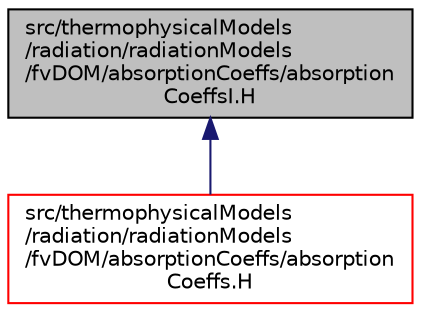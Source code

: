 digraph "src/thermophysicalModels/radiation/radiationModels/fvDOM/absorptionCoeffs/absorptionCoeffsI.H"
{
  bgcolor="transparent";
  edge [fontname="Helvetica",fontsize="10",labelfontname="Helvetica",labelfontsize="10"];
  node [fontname="Helvetica",fontsize="10",shape=record];
  Node1 [label="src/thermophysicalModels\l/radiation/radiationModels\l/fvDOM/absorptionCoeffs/absorption\lCoeffsI.H",height=0.2,width=0.4,color="black", fillcolor="grey75", style="filled", fontcolor="black"];
  Node1 -> Node2 [dir="back",color="midnightblue",fontsize="10",style="solid",fontname="Helvetica"];
  Node2 [label="src/thermophysicalModels\l/radiation/radiationModels\l/fvDOM/absorptionCoeffs/absorption\lCoeffs.H",height=0.2,width=0.4,color="red",URL="$a10137.html"];
}
